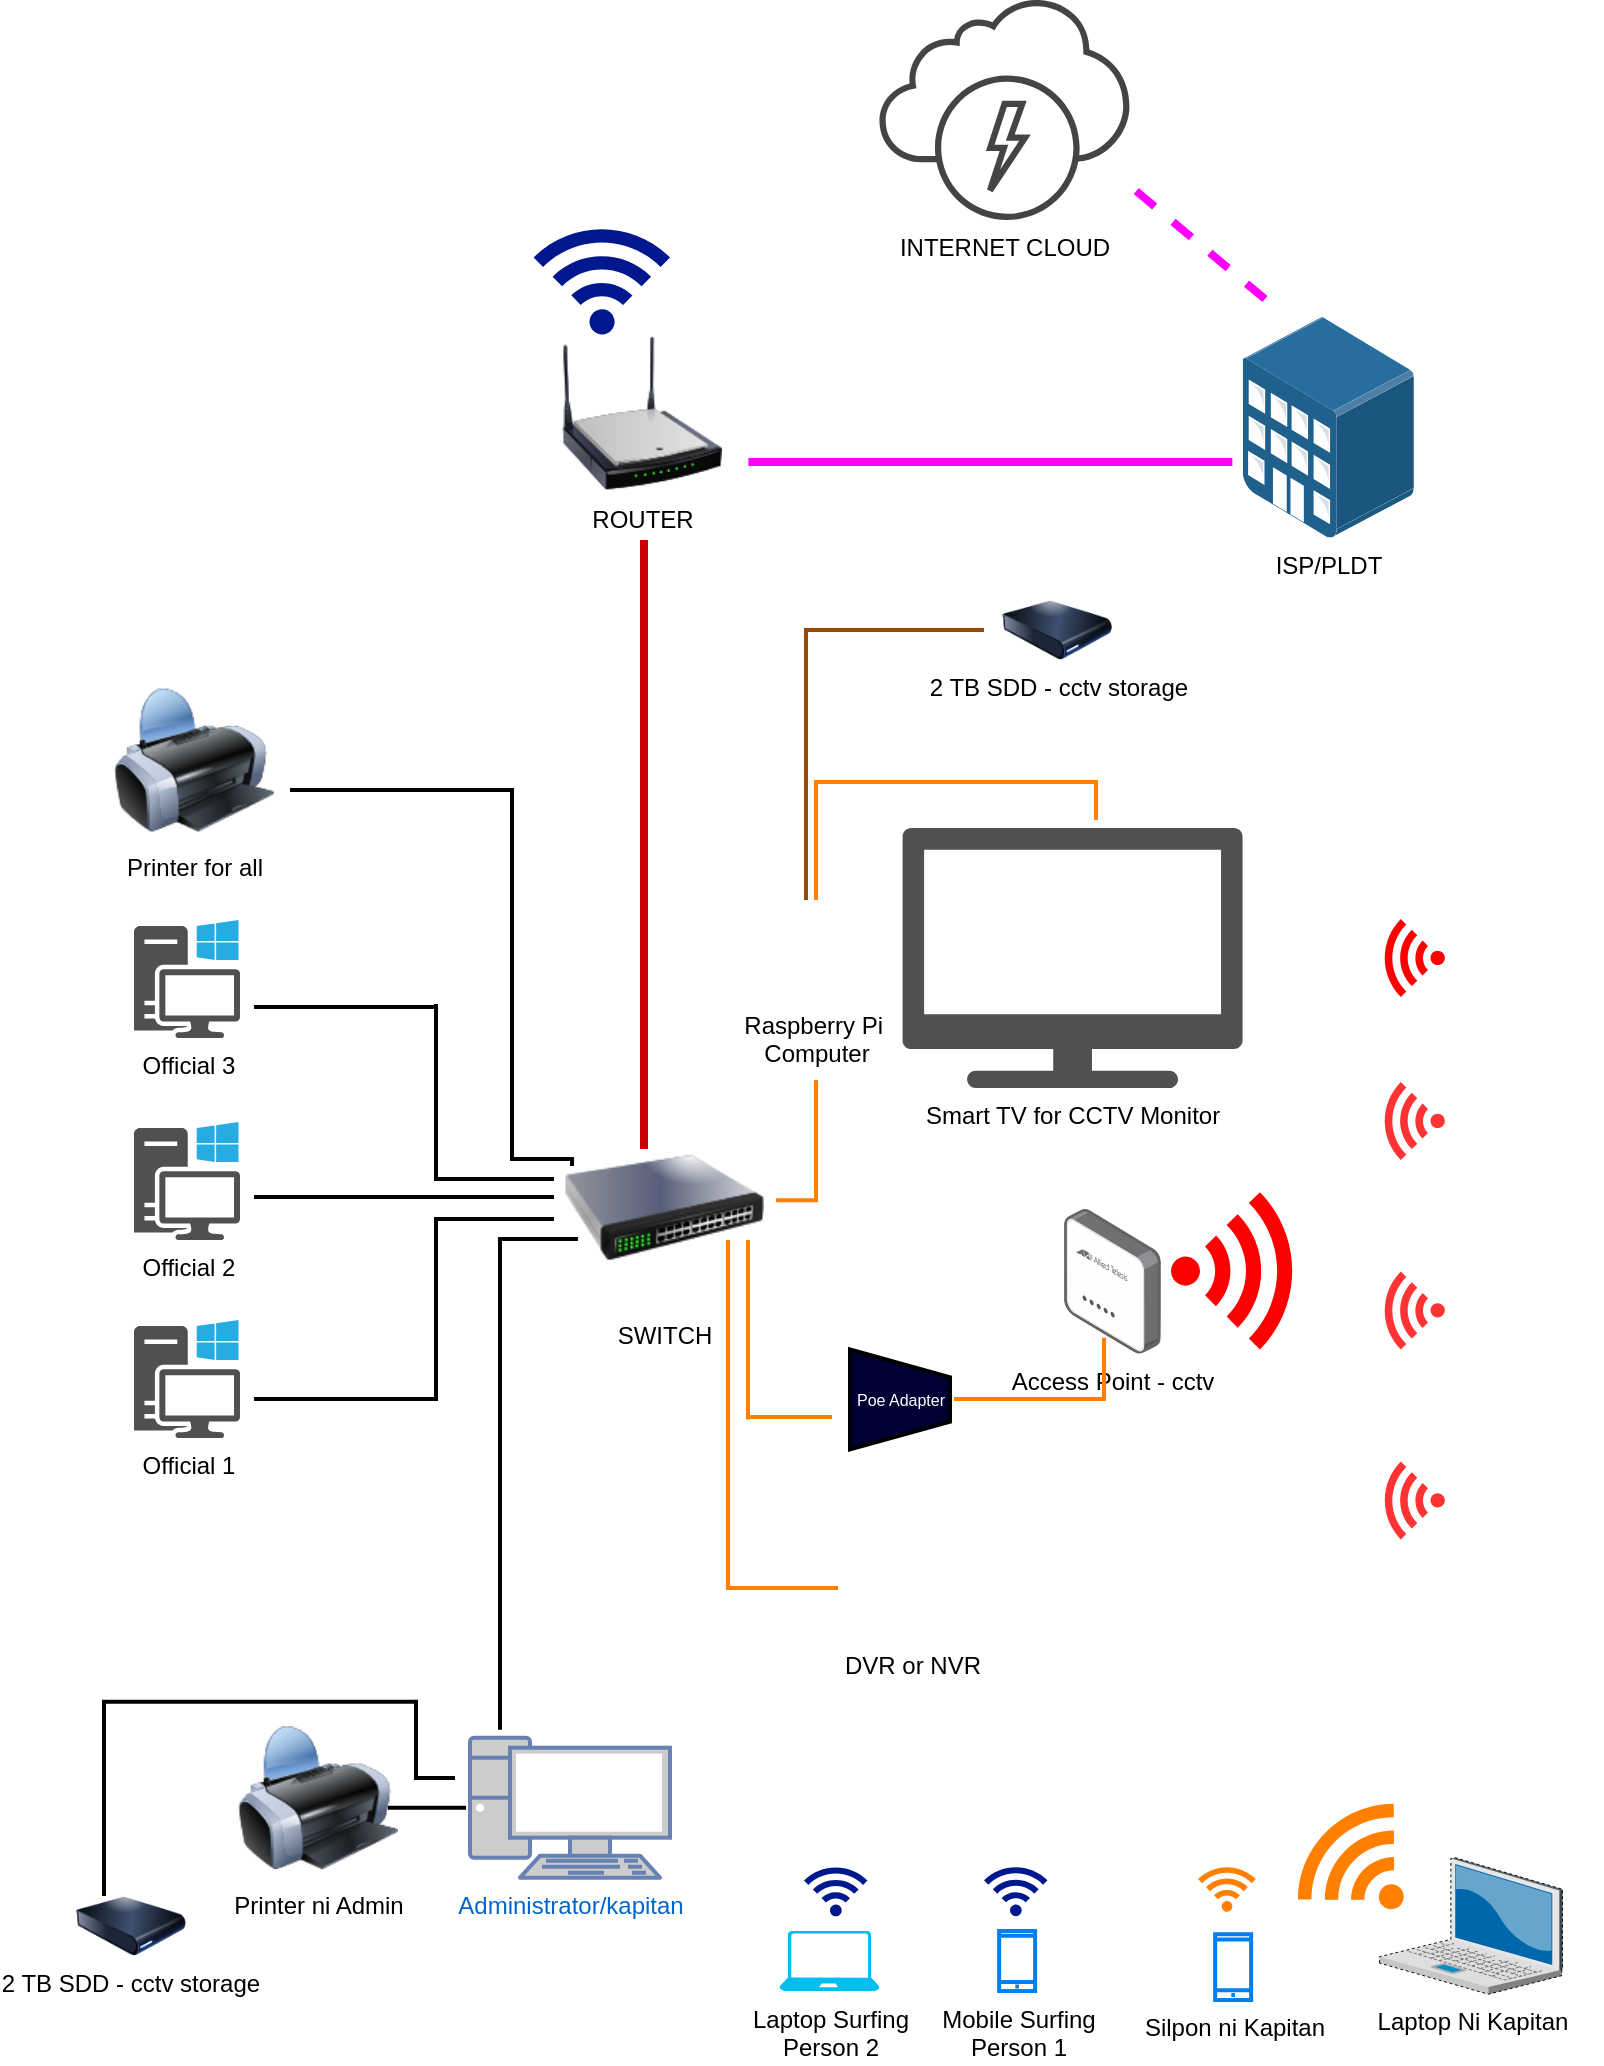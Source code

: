 <mxfile version="14.8.1" type="github">
  <diagram id="O53_BzFKh1CKuRJ91lNf" name="Page-1">
    <mxGraphModel dx="1736" dy="976" grid="1" gridSize="10" guides="1" tooltips="1" connect="1" arrows="1" fold="1" page="1" pageScale="1" pageWidth="850" pageHeight="1300" math="0" shadow="0">
      <root>
        <mxCell id="0" />
        <mxCell id="1" parent="0" />
        <mxCell id="UrPRGBc3AC6-OfDezkd7-1" value="Official 3" style="pointerEvents=1;shadow=0;dashed=0;html=1;strokeColor=none;fillColor=#505050;labelPosition=center;verticalLabelPosition=bottom;verticalAlign=top;outlineConnect=0;align=center;shape=mxgraph.office.devices.workstation_pc;" vertex="1" parent="1">
          <mxGeometry x="70" y="490" width="53" height="59" as="geometry" />
        </mxCell>
        <mxCell id="UrPRGBc3AC6-OfDezkd7-2" value="Official 2" style="pointerEvents=1;shadow=0;dashed=0;html=1;strokeColor=none;fillColor=#505050;labelPosition=center;verticalLabelPosition=bottom;verticalAlign=top;outlineConnect=0;align=center;shape=mxgraph.office.devices.workstation_pc;" vertex="1" parent="1">
          <mxGeometry x="70" y="591" width="53" height="59" as="geometry" />
        </mxCell>
        <mxCell id="UrPRGBc3AC6-OfDezkd7-3" value="Administrator/kapitan" style="fontColor=#0066CC;verticalAlign=top;verticalLabelPosition=bottom;labelPosition=center;align=center;html=1;outlineConnect=0;fillColor=#CCCCCC;strokeColor=#6881B3;gradientColor=none;gradientDirection=north;strokeWidth=2;shape=mxgraph.networks.pc;" vertex="1" parent="1">
          <mxGeometry x="238" y="898.85" width="100" height="70" as="geometry" />
        </mxCell>
        <mxCell id="UrPRGBc3AC6-OfDezkd7-4" value="" style="shape=image;html=1;verticalAlign=top;verticalLabelPosition=bottom;labelBackgroundColor=#ffffff;imageAspect=0;aspect=fixed;image=https://cdn0.iconfinder.com/data/icons/house/128/CCTV.png" vertex="1" parent="1">
          <mxGeometry x="710" y="440" width="93.5" height="93.5" as="geometry" />
        </mxCell>
        <mxCell id="UrPRGBc3AC6-OfDezkd7-5" value="" style="shape=image;html=1;verticalAlign=top;verticalLabelPosition=bottom;labelBackgroundColor=#ffffff;imageAspect=0;aspect=fixed;image=https://cdn0.iconfinder.com/data/icons/house/128/CCTV.png" vertex="1" parent="1">
          <mxGeometry x="710" y="631" width="93.5" height="93.5" as="geometry" />
        </mxCell>
        <mxCell id="UrPRGBc3AC6-OfDezkd7-6" value="" style="shape=image;html=1;verticalAlign=top;verticalLabelPosition=bottom;labelBackgroundColor=#ffffff;imageAspect=0;aspect=fixed;image=https://cdn0.iconfinder.com/data/icons/house/128/CCTV.png" vertex="1" parent="1">
          <mxGeometry x="710" y="733.5" width="93.5" height="93.5" as="geometry" />
        </mxCell>
        <mxCell id="UrPRGBc3AC6-OfDezkd7-7" value="" style="shape=image;html=1;verticalAlign=top;verticalLabelPosition=bottom;labelBackgroundColor=#ffffff;imageAspect=0;aspect=fixed;image=https://cdn0.iconfinder.com/data/icons/house/128/CCTV.png" vertex="1" parent="1">
          <mxGeometry x="710" y="537.5" width="93.5" height="93.5" as="geometry" />
        </mxCell>
        <mxCell id="UrPRGBc3AC6-OfDezkd7-13" value="Printer for all&lt;br&gt;" style="image;html=1;image=img/lib/clip_art/computers/Printer_128x128.png" vertex="1" parent="1">
          <mxGeometry x="60" y="370" width="80" height="80" as="geometry" />
        </mxCell>
        <mxCell id="UrPRGBc3AC6-OfDezkd7-16" value="&lt;p style=&quot;line-height: 0%&quot;&gt;SWITCH&lt;/p&gt;" style="image;html=1;image=img/lib/clip_art/networking/Switch_128x128.png" vertex="1" parent="1">
          <mxGeometry x="285" y="589" width="100" height="90" as="geometry" />
        </mxCell>
        <mxCell id="UrPRGBc3AC6-OfDezkd7-18" value="ROUTER&lt;br&gt;" style="image;html=1;image=img/lib/clip_art/networking/Wireless_Router_N_128x128.png" vertex="1" parent="1">
          <mxGeometry x="284" y="196.36" width="80" height="80" as="geometry" />
        </mxCell>
        <mxCell id="UrPRGBc3AC6-OfDezkd7-21" value="Official 1&lt;br&gt;" style="pointerEvents=1;shadow=0;dashed=0;html=1;strokeColor=none;fillColor=#505050;labelPosition=center;verticalLabelPosition=bottom;verticalAlign=top;outlineConnect=0;align=center;shape=mxgraph.office.devices.workstation_pc;" vertex="1" parent="1">
          <mxGeometry x="70" y="690" width="53" height="59" as="geometry" />
        </mxCell>
        <mxCell id="UrPRGBc3AC6-OfDezkd7-22" value="Printer ni Admin" style="image;html=1;image=img/lib/clip_art/computers/Printer_128x128.png" vertex="1" parent="1">
          <mxGeometry x="122" y="888.85" width="80" height="80" as="geometry" />
        </mxCell>
        <mxCell id="UrPRGBc3AC6-OfDezkd7-24" value="Smart TV for CCTV Monitor&lt;br&gt;" style="pointerEvents=1;shadow=0;dashed=0;html=1;strokeColor=none;fillColor=#505050;labelPosition=center;verticalLabelPosition=bottom;verticalAlign=top;outlineConnect=0;align=center;shape=mxgraph.office.devices.tv;" vertex="1" parent="1">
          <mxGeometry x="454.29" y="444.01" width="170" height="130" as="geometry" />
        </mxCell>
        <mxCell id="UrPRGBc3AC6-OfDezkd7-26" value="INTERNET CLOUD" style="pointerEvents=1;shadow=0;dashed=0;html=1;strokeColor=none;fillColor=#434445;aspect=fixed;labelPosition=center;verticalLabelPosition=bottom;verticalAlign=top;align=center;outlineConnect=0;shape=mxgraph.vvd.service_provider_cloud_environment;" vertex="1" parent="1">
          <mxGeometry x="442.73" y="30" width="125" height="110" as="geometry" />
        </mxCell>
        <mxCell id="UrPRGBc3AC6-OfDezkd7-27" value="DVR or NVR" style="shape=image;html=1;verticalAlign=top;verticalLabelPosition=bottom;labelBackgroundColor=#ffffff;imageAspect=0;aspect=fixed;image=https://cdn0.iconfinder.com/data/icons/google-material-design-3-0/48/ic_fiber_dvr_48px-128.png" vertex="1" parent="1">
          <mxGeometry x="425" y="780" width="68.85" height="68.85" as="geometry" />
        </mxCell>
        <mxCell id="UrPRGBc3AC6-OfDezkd7-28" value="Access Point - cctv" style="points=[];aspect=fixed;html=1;align=center;shadow=0;dashed=0;image;image=img/lib/allied_telesis/wireless/Access_Point_Indoor.svg;" vertex="1" parent="1">
          <mxGeometry x="535" y="634.5" width="48.46" height="72.3" as="geometry" />
        </mxCell>
        <mxCell id="UrPRGBc3AC6-OfDezkd7-31" value="" style="line;strokeWidth=2;html=1;" vertex="1" parent="1">
          <mxGeometry x="130" y="528.5" width="90" height="10" as="geometry" />
        </mxCell>
        <mxCell id="UrPRGBc3AC6-OfDezkd7-32" value="" style="line;strokeWidth=2;html=1;" vertex="1" parent="1">
          <mxGeometry x="130" y="623.5" width="150" height="10" as="geometry" />
        </mxCell>
        <mxCell id="UrPRGBc3AC6-OfDezkd7-33" value="" style="line;strokeWidth=2;html=1;" vertex="1" parent="1">
          <mxGeometry x="130" y="724.5" width="90" height="10" as="geometry" />
        </mxCell>
        <mxCell id="UrPRGBc3AC6-OfDezkd7-35" value="" style="line;strokeWidth=2;direction=south;html=1;" vertex="1" parent="1">
          <mxGeometry x="216" y="532" width="10" height="88" as="geometry" />
        </mxCell>
        <mxCell id="UrPRGBc3AC6-OfDezkd7-36" value="" style="line;strokeWidth=2;direction=south;html=1;" vertex="1" parent="1">
          <mxGeometry x="216" y="640" width="10" height="90.5" as="geometry" />
        </mxCell>
        <mxCell id="UrPRGBc3AC6-OfDezkd7-37" value="" style="line;strokeWidth=2;html=1;" vertex="1" parent="1">
          <mxGeometry x="220" y="614.5" width="60" height="10" as="geometry" />
        </mxCell>
        <mxCell id="UrPRGBc3AC6-OfDezkd7-38" value="" style="line;strokeWidth=2;html=1;" vertex="1" parent="1">
          <mxGeometry x="220" y="634.5" width="60" height="10" as="geometry" />
        </mxCell>
        <mxCell id="UrPRGBc3AC6-OfDezkd7-39" value="" style="line;strokeWidth=2;direction=south;html=1;" vertex="1" parent="1">
          <mxGeometry x="248" y="650" width="10" height="244.85" as="geometry" />
        </mxCell>
        <mxCell id="UrPRGBc3AC6-OfDezkd7-40" value="" style="line;strokeWidth=2;html=1;" vertex="1" parent="1">
          <mxGeometry x="252" y="644.5" width="40" height="10" as="geometry" />
        </mxCell>
        <mxCell id="UrPRGBc3AC6-OfDezkd7-41" value="" style="line;strokeWidth=2;html=1;" vertex="1" parent="1">
          <mxGeometry x="197" y="928.85" width="39" height="10" as="geometry" />
        </mxCell>
        <mxCell id="UrPRGBc3AC6-OfDezkd7-42" value="" style="line;strokeWidth=2;html=1;" vertex="1" parent="1">
          <mxGeometry x="148" y="420" width="112" height="10" as="geometry" />
        </mxCell>
        <mxCell id="UrPRGBc3AC6-OfDezkd7-43" value="" style="line;strokeWidth=2;direction=south;html=1;" vertex="1" parent="1">
          <mxGeometry x="254" y="426" width="10" height="184" as="geometry" />
        </mxCell>
        <mxCell id="UrPRGBc3AC6-OfDezkd7-44" value="" style="line;strokeWidth=2;html=1;" vertex="1" parent="1">
          <mxGeometry x="258" y="604.5" width="32" height="10" as="geometry" />
        </mxCell>
        <mxCell id="UrPRGBc3AC6-OfDezkd7-45" value="" style="line;strokeWidth=2;direction=south;html=1;" vertex="1" parent="1">
          <mxGeometry x="284" y="609" width="10" height="4" as="geometry" />
        </mxCell>
        <mxCell id="UrPRGBc3AC6-OfDezkd7-46" value="" style="line;strokeWidth=2;direction=south;html=1;strokeColor=#FF8000;" vertex="1" parent="1">
          <mxGeometry x="362" y="650" width="10" height="175" as="geometry" />
        </mxCell>
        <mxCell id="UrPRGBc3AC6-OfDezkd7-47" value="" style="line;strokeWidth=2;html=1;strokeColor=#FF8000;" vertex="1" parent="1">
          <mxGeometry x="367" y="819" width="55" height="10" as="geometry" />
        </mxCell>
        <mxCell id="UrPRGBc3AC6-OfDezkd7-51" value="Mobile Surfing&lt;br&gt;Person 1" style="html=1;verticalLabelPosition=bottom;align=center;labelBackgroundColor=#ffffff;verticalAlign=top;strokeWidth=2;strokeColor=#0080F0;shadow=0;dashed=0;shape=mxgraph.ios7.icons.smartphone;fillColor=none;" vertex="1" parent="1">
          <mxGeometry x="502.56" y="995.51" width="18" height="30" as="geometry" />
        </mxCell>
        <mxCell id="UrPRGBc3AC6-OfDezkd7-52" value="" style="aspect=fixed;pointerEvents=1;shadow=0;dashed=0;html=1;strokeColor=none;labelPosition=center;verticalLabelPosition=bottom;verticalAlign=top;align=center;fillColor=#00188D;shape=mxgraph.mscae.enterprise.wireless_connection;direction=south;rotation=-180;" vertex="1" parent="1">
          <mxGeometry x="495" y="961.42" width="31.74" height="26.66" as="geometry" />
        </mxCell>
        <mxCell id="UrPRGBc3AC6-OfDezkd7-54" value="" style="aspect=fixed;pointerEvents=1;shadow=0;dashed=0;html=1;strokeColor=none;labelPosition=center;verticalLabelPosition=bottom;verticalAlign=top;align=center;shape=mxgraph.mscae.enterprise.wireless_connection;rotation=-180;fillColor=#FF0000;" vertex="1" parent="1">
          <mxGeometry x="692.73" y="489.53" width="32.73" height="38.97" as="geometry" />
        </mxCell>
        <mxCell id="UrPRGBc3AC6-OfDezkd7-55" value="" style="aspect=fixed;pointerEvents=1;shadow=0;dashed=0;html=1;strokeColor=none;labelPosition=center;verticalLabelPosition=bottom;verticalAlign=top;align=center;shape=mxgraph.mscae.enterprise.wireless_connection;rotation=-180;fillColor=#FF3333;" vertex="1" parent="1">
          <mxGeometry x="692.73" y="571.03" width="32.73" height="38.97" as="geometry" />
        </mxCell>
        <mxCell id="UrPRGBc3AC6-OfDezkd7-56" value="" style="aspect=fixed;pointerEvents=1;shadow=0;dashed=0;html=1;strokeColor=none;labelPosition=center;verticalLabelPosition=bottom;verticalAlign=top;align=center;shape=mxgraph.mscae.enterprise.wireless_connection;rotation=-180;fillColor=#FF3333;" vertex="1" parent="1">
          <mxGeometry x="692.73" y="665.76" width="32.73" height="38.97" as="geometry" />
        </mxCell>
        <mxCell id="UrPRGBc3AC6-OfDezkd7-57" value="" style="aspect=fixed;pointerEvents=1;shadow=0;dashed=0;html=1;strokeColor=none;labelPosition=center;verticalLabelPosition=bottom;verticalAlign=top;align=center;shape=mxgraph.mscae.enterprise.wireless_connection;rotation=-180;fillColor=#FF3333;" vertex="1" parent="1">
          <mxGeometry x="692.73" y="760.76" width="32.73" height="38.97" as="geometry" />
        </mxCell>
        <mxCell id="UrPRGBc3AC6-OfDezkd7-58" value="" style="aspect=fixed;pointerEvents=1;shadow=0;dashed=0;html=1;strokeColor=none;labelPosition=center;verticalLabelPosition=bottom;verticalAlign=top;align=center;shape=mxgraph.mscae.enterprise.wireless_connection;rotation=0;fillColor=#FF0000;" vertex="1" parent="1">
          <mxGeometry x="588.46" y="626.1" width="66.04" height="78.63" as="geometry" />
        </mxCell>
        <mxCell id="UrPRGBc3AC6-OfDezkd7-59" value="" style="line;strokeWidth=4;direction=south;html=1;strokeColor=#CC0000;" vertex="1" parent="1">
          <mxGeometry x="320" y="300" width="10" height="304.5" as="geometry" />
        </mxCell>
        <mxCell id="UrPRGBc3AC6-OfDezkd7-60" value="" style="line;strokeWidth=4;direction=south;html=1;rotation=90;strokeColor=#FF00FF;" vertex="1" parent="1">
          <mxGeometry x="493.18" y="140" width="10" height="242" as="geometry" />
        </mxCell>
        <mxCell id="UrPRGBc3AC6-OfDezkd7-62" value="ISP/PLDT" style="points=[];aspect=fixed;html=1;align=center;shadow=0;dashed=0;image;image=img/lib/allied_telesis/buildings/Medium_Business_Building.svg;strokeColor=#CC0000;strokeWidth=4;fillColor=#FF3333;" vertex="1" parent="1">
          <mxGeometry x="624.29" y="188.55" width="85.71" height="110.2" as="geometry" />
        </mxCell>
        <mxCell id="UrPRGBc3AC6-OfDezkd7-63" value="" style="line;strokeWidth=4;direction=south;html=1;rotation=130;dashed=1;strokeColor=#FF00FF;" vertex="1" parent="1">
          <mxGeometry x="594.34" y="101.99" width="10" height="94.37" as="geometry" />
        </mxCell>
        <mxCell id="UrPRGBc3AC6-OfDezkd7-64" value="&lt;font color=&quot;#ffffff&quot;&gt;Poe Adapter&lt;/font&gt;" style="strokeWidth=2;outlineConnect=0;dashed=0;align=center;html=1;fontSize=8;shape=mxgraph.eip.channel_adapter;fillColor=#000033;" vertex="1" parent="1">
          <mxGeometry x="428" y="704.73" width="50" height="50" as="geometry" />
        </mxCell>
        <mxCell id="UrPRGBc3AC6-OfDezkd7-65" value="" style="line;strokeWidth=2;direction=south;html=1;strokeColor=#FF8000;" vertex="1" parent="1">
          <mxGeometry x="550" y="698.85" width="10" height="31.15" as="geometry" />
        </mxCell>
        <mxCell id="UrPRGBc3AC6-OfDezkd7-66" value="" style="line;strokeWidth=2;html=1;strokeColor=#FF8000;" vertex="1" parent="1">
          <mxGeometry x="480" y="724.5" width="76" height="10" as="geometry" />
        </mxCell>
        <mxCell id="UrPRGBc3AC6-OfDezkd7-68" value="" style="line;strokeWidth=2;direction=south;html=1;strokeColor=#FF8000;" vertex="1" parent="1">
          <mxGeometry x="372" y="650" width="10" height="89.77" as="geometry" />
        </mxCell>
        <mxCell id="UrPRGBc3AC6-OfDezkd7-70" value="" style="line;strokeWidth=2;html=1;strokeColor=#FF8000;" vertex="1" parent="1">
          <mxGeometry x="377" y="733.5" width="42" height="10" as="geometry" />
        </mxCell>
        <mxCell id="UrPRGBc3AC6-OfDezkd7-72" value="Raspberry Pi&amp;nbsp;&lt;br&gt;Computer" style="shape=image;html=1;verticalAlign=top;verticalLabelPosition=bottom;labelBackgroundColor=#ffffff;imageAspect=0;aspect=fixed;image=https://cdn4.iconfinder.com/data/icons/social-life/512/raspberry-pi-128.png;dashed=1;strokeColor=#CC0000;strokeWidth=4;fillColor=#000033;" vertex="1" parent="1">
          <mxGeometry x="389.75" y="486" width="42.5" height="42.5" as="geometry" />
        </mxCell>
        <mxCell id="UrPRGBc3AC6-OfDezkd7-74" value="" style="line;strokeWidth=2;html=1;strokeColor=#FF8000;" vertex="1" parent="1">
          <mxGeometry x="410" y="416" width="140" height="10" as="geometry" />
        </mxCell>
        <mxCell id="UrPRGBc3AC6-OfDezkd7-75" value="" style="line;strokeWidth=2;direction=south;html=1;strokeColor=#FF8000;" vertex="1" parent="1">
          <mxGeometry x="546" y="420" width="10" height="20" as="geometry" />
        </mxCell>
        <mxCell id="UrPRGBc3AC6-OfDezkd7-76" value="" style="line;strokeWidth=2;direction=south;html=1;strokeColor=#FF8000;" vertex="1" parent="1">
          <mxGeometry x="406" y="420" width="10" height="60" as="geometry" />
        </mxCell>
        <mxCell id="UrPRGBc3AC6-OfDezkd7-78" value="" style="line;strokeWidth=2;direction=south;html=1;strokeColor=#FF8000;" vertex="1" parent="1">
          <mxGeometry x="406" y="570" width="10" height="60" as="geometry" />
        </mxCell>
        <mxCell id="UrPRGBc3AC6-OfDezkd7-80" value="" style="line;strokeWidth=2;html=1;fillColor=#FF8000;strokeColor=#FF8000;" vertex="1" parent="1">
          <mxGeometry x="391" y="625.1" width="21" height="10" as="geometry" />
        </mxCell>
        <mxCell id="UrPRGBc3AC6-OfDezkd7-81" value="2 TB SDD - cctv storage&lt;br&gt;" style="image;html=1;image=img/lib/clip_art/computers/Harddrive_128x128.png;dashed=1;strokeColor=#FF8000;strokeWidth=4;fillColor=#000033;" vertex="1" parent="1">
          <mxGeometry x="503.18" y="330" width="56.82" height="30" as="geometry" />
        </mxCell>
        <mxCell id="UrPRGBc3AC6-OfDezkd7-82" value="" style="line;strokeWidth=2;html=1;strokeColor=#994C00;" vertex="1" parent="1">
          <mxGeometry x="405" y="340" width="90" height="10" as="geometry" />
        </mxCell>
        <mxCell id="UrPRGBc3AC6-OfDezkd7-85" value="" style="line;strokeWidth=2;direction=south;html=1;strokeColor=#994C00;" vertex="1" parent="1">
          <mxGeometry x="401" y="344" width="10" height="136" as="geometry" />
        </mxCell>
        <mxCell id="UrPRGBc3AC6-OfDezkd7-89" value="Laptop Ni Kapitan" style="verticalLabelPosition=bottom;aspect=fixed;html=1;verticalAlign=top;strokeColor=none;align=center;outlineConnect=0;shape=mxgraph.citrix.laptop_2;dashed=1;fillColor=#FF8000;" vertex="1" parent="1">
          <mxGeometry x="692.73" y="958.85" width="91.54" height="68.26" as="geometry" />
        </mxCell>
        <mxCell id="UrPRGBc3AC6-OfDezkd7-90" value="" style="aspect=fixed;pointerEvents=1;shadow=0;dashed=0;html=1;strokeColor=none;labelPosition=center;verticalLabelPosition=bottom;verticalAlign=top;align=center;shape=mxgraph.mscae.enterprise.wireless_connection;direction=west;rotation=45;fillColor=#FF8000;" vertex="1" parent="1">
          <mxGeometry x="654.5" y="929" width="56.8" height="67.63" as="geometry" />
        </mxCell>
        <mxCell id="UrPRGBc3AC6-OfDezkd7-91" value="Silpon ni Kapitan&lt;br&gt;" style="html=1;verticalLabelPosition=bottom;align=center;labelBackgroundColor=#ffffff;verticalAlign=top;strokeWidth=2;strokeColor=#0080F0;shadow=0;dashed=0;shape=mxgraph.ios7.icons.smartphone;fillColor=none;" vertex="1" parent="1">
          <mxGeometry x="610.57" y="997.11" width="18" height="32.89" as="geometry" />
        </mxCell>
        <mxCell id="UrPRGBc3AC6-OfDezkd7-92" value="" style="aspect=fixed;pointerEvents=1;shadow=0;dashed=0;html=1;strokeColor=none;labelPosition=center;verticalLabelPosition=bottom;verticalAlign=top;align=center;shape=mxgraph.mscae.enterprise.wireless_connection;rotation=-90;fillColor=#FF8000;" vertex="1" parent="1">
          <mxGeometry x="604.34" y="959.33" width="24.23" height="28.85" as="geometry" />
        </mxCell>
        <mxCell id="UrPRGBc3AC6-OfDezkd7-99" value="" style="aspect=fixed;pointerEvents=1;shadow=0;dashed=0;html=1;strokeColor=none;labelPosition=center;verticalLabelPosition=bottom;verticalAlign=top;align=center;fillColor=#00188D;shape=mxgraph.mscae.enterprise.wireless_connection;direction=south;rotation=-180;" vertex="1" parent="1">
          <mxGeometry x="269.81" y="140" width="68.19" height="57.28" as="geometry" />
        </mxCell>
        <mxCell id="UrPRGBc3AC6-OfDezkd7-101" value="Laptop Surfing&lt;br&gt;Person 2" style="verticalLabelPosition=bottom;html=1;verticalAlign=top;align=center;strokeColor=none;fillColor=#00BEF2;shape=mxgraph.azure.laptop;pointerEvents=1;dashed=1;" vertex="1" parent="1">
          <mxGeometry x="392.73" y="995.51" width="50" height="30" as="geometry" />
        </mxCell>
        <mxCell id="UrPRGBc3AC6-OfDezkd7-102" value="" style="aspect=fixed;pointerEvents=1;shadow=0;dashed=0;html=1;strokeColor=none;labelPosition=center;verticalLabelPosition=bottom;verticalAlign=top;align=center;fillColor=#00188D;shape=mxgraph.mscae.enterprise.wireless_connection;direction=south;rotation=-180;" vertex="1" parent="1">
          <mxGeometry x="405" y="961.52" width="31.74" height="26.66" as="geometry" />
        </mxCell>
        <mxCell id="UrPRGBc3AC6-OfDezkd7-103" value="2 TB SDD - cctv storage&lt;br&gt;" style="image;html=1;image=img/lib/clip_art/computers/Harddrive_128x128.png;dashed=1;strokeColor=#FF8000;strokeWidth=4;fillColor=#000033;" vertex="1" parent="1">
          <mxGeometry x="40.0" y="977.98" width="56.82" height="30" as="geometry" />
        </mxCell>
        <mxCell id="UrPRGBc3AC6-OfDezkd7-104" value="" style="line;strokeWidth=2;direction=south;html=1;" vertex="1" parent="1">
          <mxGeometry x="50" y="880" width="10" height="97.98" as="geometry" />
        </mxCell>
        <mxCell id="UrPRGBc3AC6-OfDezkd7-105" value="" style="line;strokeWidth=2;html=1;" vertex="1" parent="1">
          <mxGeometry x="54" y="875.85" width="156" height="10" as="geometry" />
        </mxCell>
        <mxCell id="UrPRGBc3AC6-OfDezkd7-106" value="" style="line;strokeWidth=2;direction=south;html=1;" vertex="1" parent="1">
          <mxGeometry x="206" y="879.86" width="10" height="40.14" as="geometry" />
        </mxCell>
        <mxCell id="UrPRGBc3AC6-OfDezkd7-107" value="" style="line;strokeWidth=2;html=1;" vertex="1" parent="1">
          <mxGeometry x="210" y="914" width="20.5" height="10" as="geometry" />
        </mxCell>
      </root>
    </mxGraphModel>
  </diagram>
</mxfile>
